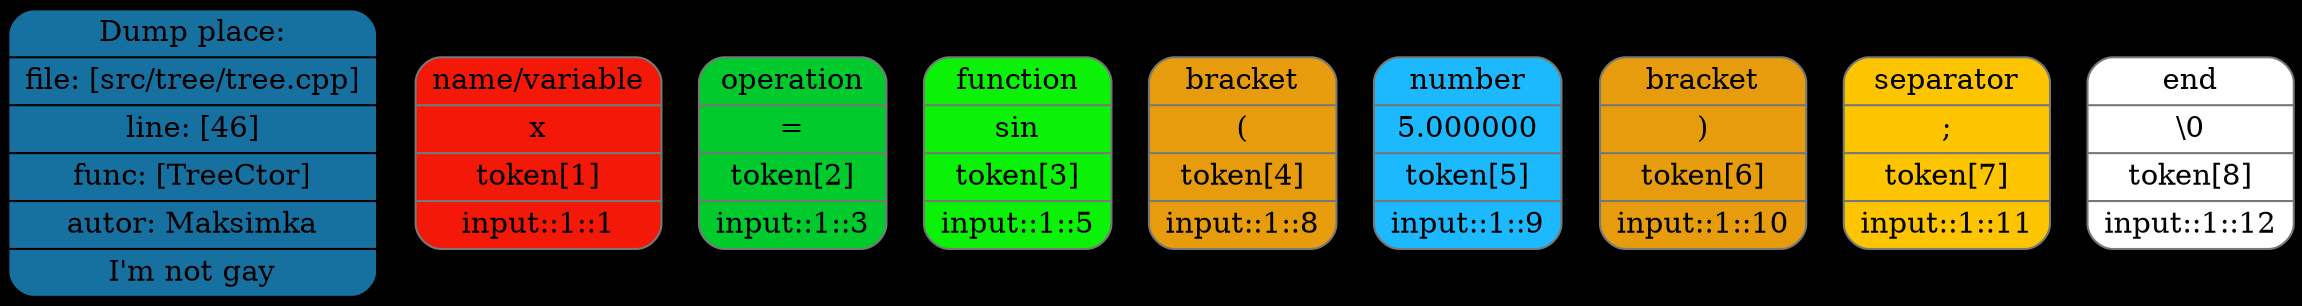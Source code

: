 digraph G{
rankdir=TB
graph [bgcolor="#000000"];
size = "100 5"
place[shape=Mrecord, style=filled, fillcolor="#1771a0", pos="0,1!",label = " { Dump place: | file: [src/tree/tree.cpp] | line: [46] | func: [TreeCtor] | autor: Maksimka | I'm not gay } "color = "#000000"];
token0[shape=Mrecord, style=filled, fillcolor="#f31807",label = " { name/variable | x |  token[1] |  input::1::1 } ", color = "#777777"];
token1[shape=Mrecord, style=filled, fillcolor="#00ca2c",label = " { operation | = |  token[2] |  input::1::3 } ", color = "#777777"];
token2[shape=Mrecord, style=filled, fillcolor="#0cf108",label = " { function | sin |  token[3] |  input::1::5 } ", color = "#777777"];
token3[shape=Mrecord, style=filled, fillcolor="#e69c0c",label = " { bracket | ( |  token[4] |  input::1::8 } ", color = "#777777"];
token4[shape=Mrecord, style=filled, fillcolor="#1cb9ff",label = " { number | 5.000000 |  token[5] |  input::1::9 } ", color = "#777777"];
token5[shape=Mrecord, style=filled, fillcolor="#e69c0c",label = " { bracket | ) |  token[6] |  input::1::10 } ", color = "#777777"];
token6[shape=Mrecord, style=filled, fillcolor="#fdc500",label = " { separator | ; |  token[7] |  input::1::11 } ", color = "#777777"];
token7[shape=Mrecord, style=filled, fillcolor="#ffffff",label = " { end | \\0 |  token[8] |  input::1::12 } ", color = "#777777"];
}

